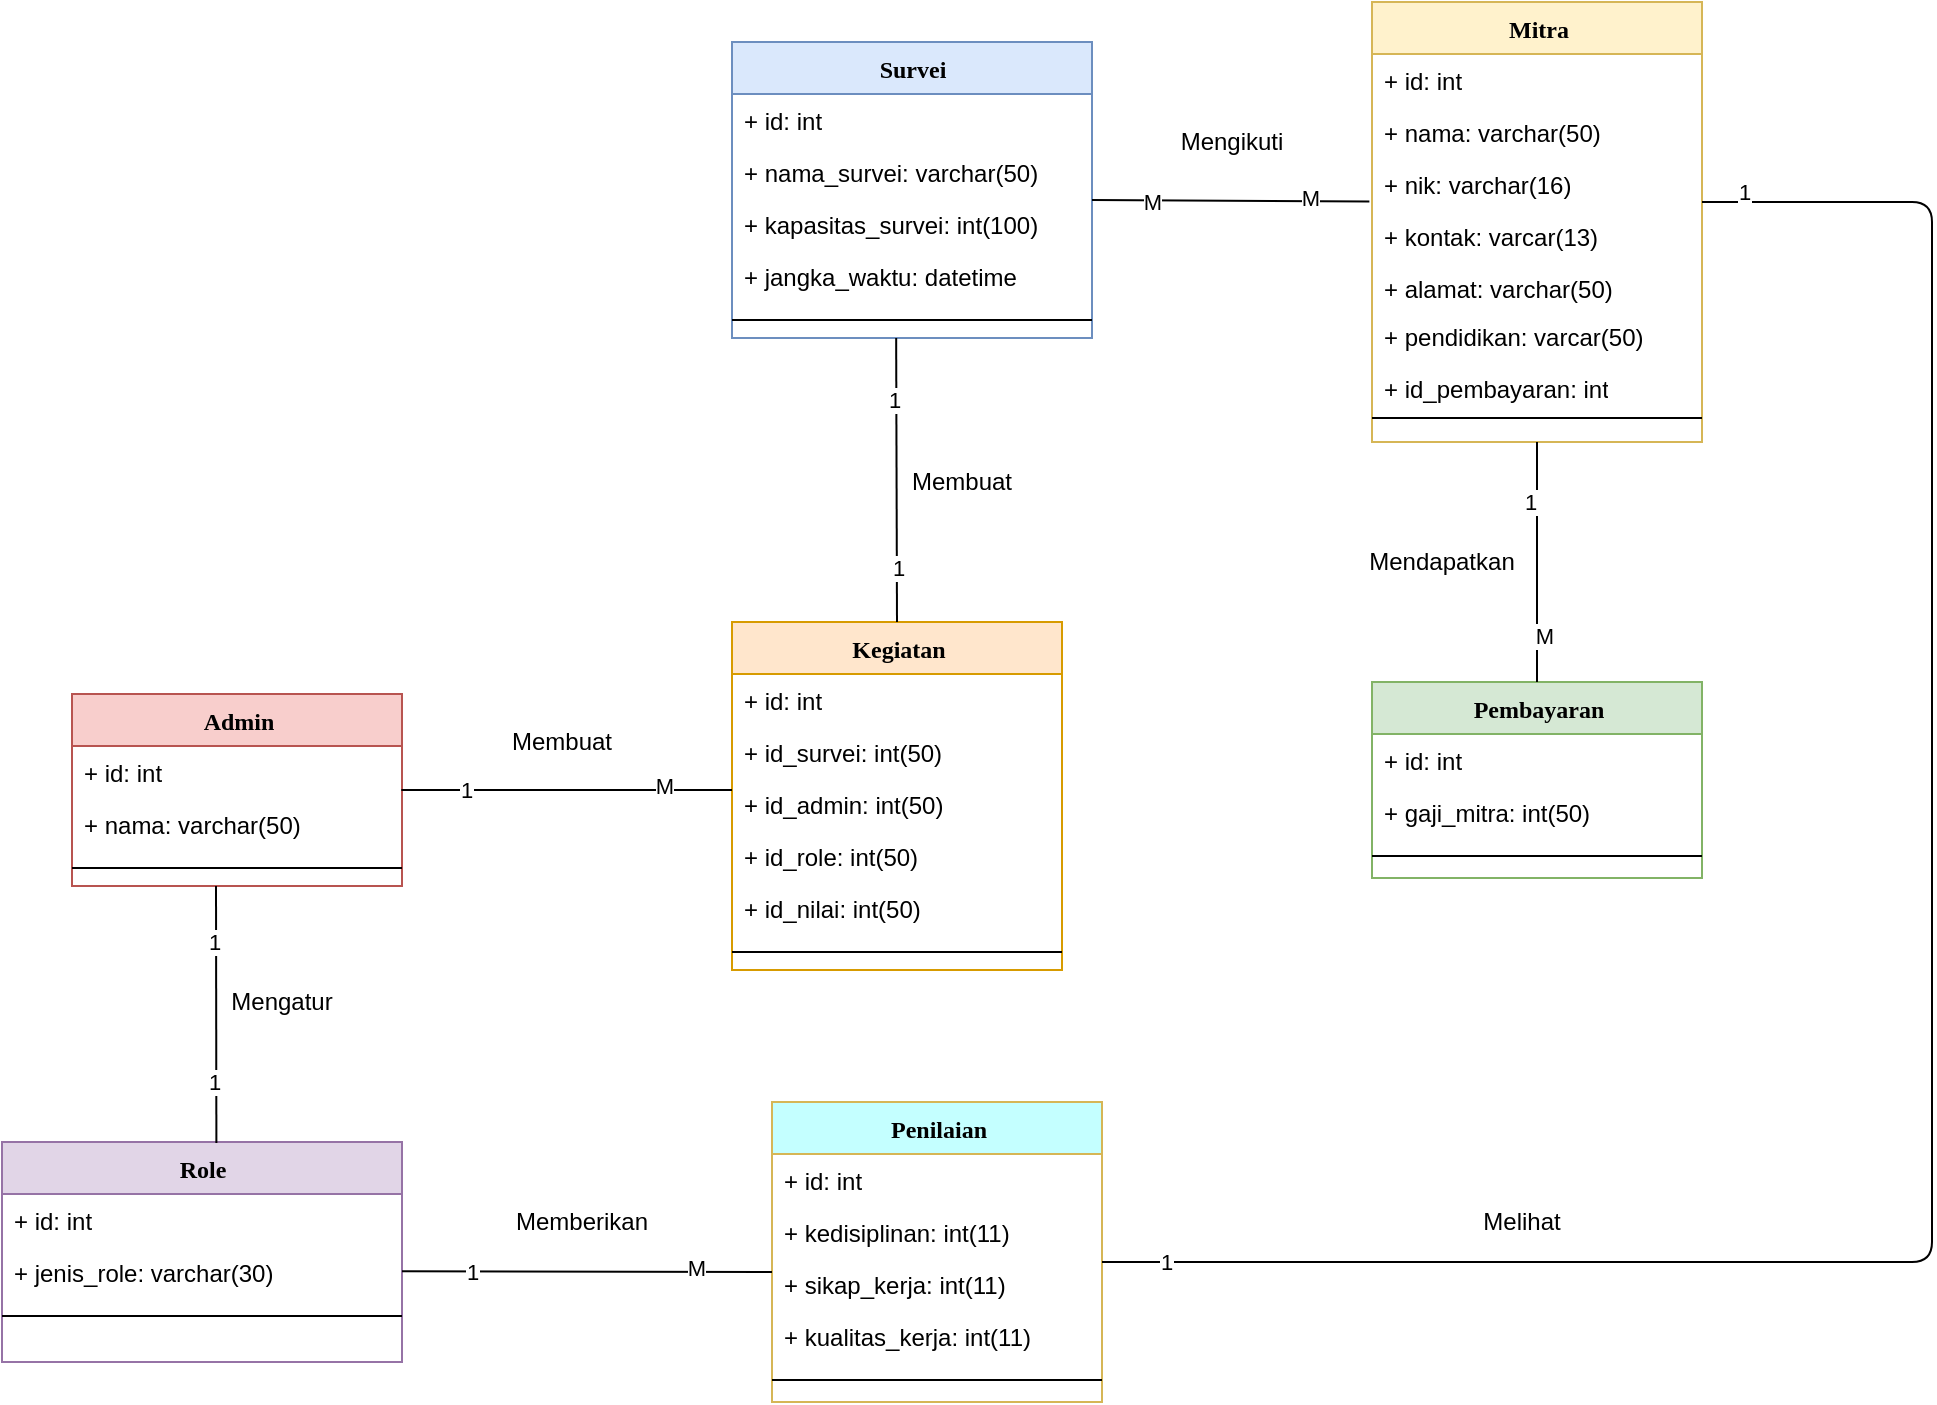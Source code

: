 <mxfile version="13.9.9" type="device"><diagram id="Ci9k-K8sTOGWKZBVndaC" name="Class Diagram"><mxGraphModel dx="1618" dy="1622" grid="1" gridSize="10" guides="1" tooltips="1" connect="1" arrows="1" fold="1" page="1" pageScale="1" pageWidth="850" pageHeight="1100" math="0" shadow="0"><root><mxCell id="0"/><mxCell id="1" parent="0"/><mxCell id="MZFdE5ozwcT3YdxxSrXp-1" value="Mitra" style="swimlane;html=1;fontStyle=1;align=center;verticalAlign=top;childLayout=stackLayout;horizontal=1;startSize=26;horizontalStack=0;resizeParent=1;resizeLast=0;collapsible=1;marginBottom=0;swimlaneFillColor=#ffffff;rounded=0;shadow=0;comic=0;labelBackgroundColor=none;strokeWidth=1;fillColor=#fff2cc;fontFamily=Verdana;fontSize=12;strokeColor=#d6b656;" vertex="1" parent="1"><mxGeometry x="680" y="-20" width="165" height="220" as="geometry"/></mxCell><mxCell id="MZFdE5ozwcT3YdxxSrXp-2" value="+ id: int" style="text;html=1;strokeColor=none;fillColor=none;align=left;verticalAlign=top;spacingLeft=4;spacingRight=4;whiteSpace=wrap;overflow=hidden;rotatable=0;points=[[0,0.5],[1,0.5]];portConstraint=eastwest;" vertex="1" parent="MZFdE5ozwcT3YdxxSrXp-1"><mxGeometry y="26" width="165" height="26" as="geometry"/></mxCell><mxCell id="MZFdE5ozwcT3YdxxSrXp-3" value="+ nama: varchar(50)" style="text;html=1;strokeColor=none;fillColor=none;align=left;verticalAlign=top;spacingLeft=4;spacingRight=4;whiteSpace=wrap;overflow=hidden;rotatable=0;points=[[0,0.5],[1,0.5]];portConstraint=eastwest;" vertex="1" parent="MZFdE5ozwcT3YdxxSrXp-1"><mxGeometry y="52" width="165" height="26" as="geometry"/></mxCell><mxCell id="MZFdE5ozwcT3YdxxSrXp-4" value="+ nik: varchar(16)" style="text;html=1;strokeColor=none;fillColor=none;align=left;verticalAlign=top;spacingLeft=4;spacingRight=4;whiteSpace=wrap;overflow=hidden;rotatable=0;points=[[0,0.5],[1,0.5]];portConstraint=eastwest;" vertex="1" parent="MZFdE5ozwcT3YdxxSrXp-1"><mxGeometry y="78" width="165" height="26" as="geometry"/></mxCell><mxCell id="MZFdE5ozwcT3YdxxSrXp-5" value="+ kontak: varcar(13)" style="text;html=1;strokeColor=none;fillColor=none;align=left;verticalAlign=top;spacingLeft=4;spacingRight=4;whiteSpace=wrap;overflow=hidden;rotatable=0;points=[[0,0.5],[1,0.5]];portConstraint=eastwest;" vertex="1" parent="MZFdE5ozwcT3YdxxSrXp-1"><mxGeometry y="104" width="165" height="26" as="geometry"/></mxCell><mxCell id="MZFdE5ozwcT3YdxxSrXp-6" value="+ alamat: varchar(50)" style="text;html=1;strokeColor=none;fillColor=none;align=left;verticalAlign=top;spacingLeft=4;spacingRight=4;whiteSpace=wrap;overflow=hidden;rotatable=0;points=[[0,0.5],[1,0.5]];portConstraint=eastwest;" vertex="1" parent="MZFdE5ozwcT3YdxxSrXp-1"><mxGeometry y="130" width="165" height="24" as="geometry"/></mxCell><mxCell id="MZFdE5ozwcT3YdxxSrXp-7" value="+ pendidikan: varcar(50)&lt;br&gt;" style="text;html=1;strokeColor=none;fillColor=none;align=left;verticalAlign=top;spacingLeft=4;spacingRight=4;whiteSpace=wrap;overflow=hidden;rotatable=0;points=[[0,0.5],[1,0.5]];portConstraint=eastwest;" vertex="1" parent="MZFdE5ozwcT3YdxxSrXp-1"><mxGeometry y="154" width="165" height="26" as="geometry"/></mxCell><mxCell id="MZFdE5ozwcT3YdxxSrXp-8" value="+ id_pembayaran: int" style="text;html=1;strokeColor=none;fillColor=none;align=left;verticalAlign=top;spacingLeft=4;spacingRight=4;whiteSpace=wrap;overflow=hidden;rotatable=0;points=[[0,0.5],[1,0.5]];portConstraint=eastwest;" vertex="1" parent="MZFdE5ozwcT3YdxxSrXp-1"><mxGeometry y="180" width="165" height="26" as="geometry"/></mxCell><mxCell id="MZFdE5ozwcT3YdxxSrXp-9" value="" style="line;html=1;strokeWidth=1;fillColor=none;align=left;verticalAlign=middle;spacingTop=-1;spacingLeft=3;spacingRight=3;rotatable=0;labelPosition=right;points=[];portConstraint=eastwest;" vertex="1" parent="MZFdE5ozwcT3YdxxSrXp-1"><mxGeometry y="206" width="165" height="4" as="geometry"/></mxCell><mxCell id="MZFdE5ozwcT3YdxxSrXp-10" value="Survei" style="swimlane;html=1;fontStyle=1;align=center;verticalAlign=top;childLayout=stackLayout;horizontal=1;startSize=26;horizontalStack=0;resizeParent=1;resizeLast=0;collapsible=1;marginBottom=0;swimlaneFillColor=#ffffff;rounded=0;shadow=0;comic=0;labelBackgroundColor=none;strokeWidth=1;fontFamily=Verdana;fontSize=12;fillColor=#dae8fc;strokeColor=#6c8ebf;" vertex="1" parent="1"><mxGeometry x="360" width="180" height="148" as="geometry"/></mxCell><mxCell id="MZFdE5ozwcT3YdxxSrXp-11" value="+ id: int" style="text;html=1;strokeColor=none;fillColor=none;align=left;verticalAlign=top;spacingLeft=4;spacingRight=4;whiteSpace=wrap;overflow=hidden;rotatable=0;points=[[0,0.5],[1,0.5]];portConstraint=eastwest;" vertex="1" parent="MZFdE5ozwcT3YdxxSrXp-10"><mxGeometry y="26" width="180" height="26" as="geometry"/></mxCell><mxCell id="MZFdE5ozwcT3YdxxSrXp-12" value="+ nama_survei: varchar(50)" style="text;html=1;strokeColor=none;fillColor=none;align=left;verticalAlign=top;spacingLeft=4;spacingRight=4;whiteSpace=wrap;overflow=hidden;rotatable=0;points=[[0,0.5],[1,0.5]];portConstraint=eastwest;" vertex="1" parent="MZFdE5ozwcT3YdxxSrXp-10"><mxGeometry y="52" width="180" height="26" as="geometry"/></mxCell><mxCell id="MZFdE5ozwcT3YdxxSrXp-13" value="+ kapasitas_survei: int(100)" style="text;html=1;strokeColor=none;fillColor=none;align=left;verticalAlign=top;spacingLeft=4;spacingRight=4;whiteSpace=wrap;overflow=hidden;rotatable=0;points=[[0,0.5],[1,0.5]];portConstraint=eastwest;" vertex="1" parent="MZFdE5ozwcT3YdxxSrXp-10"><mxGeometry y="78" width="180" height="26" as="geometry"/></mxCell><mxCell id="MZFdE5ozwcT3YdxxSrXp-14" value="+ jangka_waktu: datetime" style="text;html=1;strokeColor=none;fillColor=none;align=left;verticalAlign=top;spacingLeft=4;spacingRight=4;whiteSpace=wrap;overflow=hidden;rotatable=0;points=[[0,0.5],[1,0.5]];portConstraint=eastwest;" vertex="1" parent="MZFdE5ozwcT3YdxxSrXp-10"><mxGeometry y="104" width="180" height="26" as="geometry"/></mxCell><mxCell id="MZFdE5ozwcT3YdxxSrXp-15" value="" style="line;html=1;strokeWidth=1;fillColor=none;align=left;verticalAlign=middle;spacingTop=-1;spacingLeft=3;spacingRight=3;rotatable=0;labelPosition=right;points=[];portConstraint=eastwest;" vertex="1" parent="MZFdE5ozwcT3YdxxSrXp-10"><mxGeometry y="130" width="180" height="18" as="geometry"/></mxCell><mxCell id="MZFdE5ozwcT3YdxxSrXp-16" value="Pembayaran" style="swimlane;html=1;fontStyle=1;align=center;verticalAlign=top;childLayout=stackLayout;horizontal=1;startSize=26;horizontalStack=0;resizeParent=1;resizeLast=0;collapsible=1;marginBottom=0;swimlaneFillColor=#ffffff;rounded=0;shadow=0;comic=0;labelBackgroundColor=none;strokeWidth=1;fillColor=#d5e8d4;fontFamily=Verdana;fontSize=12;strokeColor=#82b366;" vertex="1" parent="1"><mxGeometry x="680" y="320" width="165" height="98" as="geometry"/></mxCell><mxCell id="MZFdE5ozwcT3YdxxSrXp-17" value="+ id: int" style="text;html=1;strokeColor=none;fillColor=none;align=left;verticalAlign=top;spacingLeft=4;spacingRight=4;whiteSpace=wrap;overflow=hidden;rotatable=0;points=[[0,0.5],[1,0.5]];portConstraint=eastwest;" vertex="1" parent="MZFdE5ozwcT3YdxxSrXp-16"><mxGeometry y="26" width="165" height="26" as="geometry"/></mxCell><mxCell id="MZFdE5ozwcT3YdxxSrXp-18" value="+ gaji_mitra: int(50)" style="text;html=1;strokeColor=none;fillColor=none;align=left;verticalAlign=top;spacingLeft=4;spacingRight=4;whiteSpace=wrap;overflow=hidden;rotatable=0;points=[[0,0.5],[1,0.5]];portConstraint=eastwest;" vertex="1" parent="MZFdE5ozwcT3YdxxSrXp-16"><mxGeometry y="52" width="165" height="26" as="geometry"/></mxCell><mxCell id="MZFdE5ozwcT3YdxxSrXp-19" value="" style="line;html=1;strokeWidth=1;fillColor=none;align=left;verticalAlign=middle;spacingTop=-1;spacingLeft=3;spacingRight=3;rotatable=0;labelPosition=right;points=[];portConstraint=eastwest;" vertex="1" parent="MZFdE5ozwcT3YdxxSrXp-16"><mxGeometry y="78" width="165" height="18" as="geometry"/></mxCell><mxCell id="MZFdE5ozwcT3YdxxSrXp-20" value="Role" style="swimlane;html=1;fontStyle=1;align=center;verticalAlign=top;childLayout=stackLayout;horizontal=1;startSize=26;horizontalStack=0;resizeParent=1;resizeLast=0;collapsible=1;marginBottom=0;swimlaneFillColor=#ffffff;rounded=0;shadow=0;comic=0;labelBackgroundColor=none;strokeWidth=1;fillColor=#e1d5e7;fontFamily=Verdana;fontSize=12;strokeColor=#9673a6;" vertex="1" parent="1"><mxGeometry x="-5" y="550" width="200" height="110" as="geometry"/></mxCell><mxCell id="MZFdE5ozwcT3YdxxSrXp-21" value="+ id: int" style="text;html=1;strokeColor=none;fillColor=none;align=left;verticalAlign=top;spacingLeft=4;spacingRight=4;whiteSpace=wrap;overflow=hidden;rotatable=0;points=[[0,0.5],[1,0.5]];portConstraint=eastwest;" vertex="1" parent="MZFdE5ozwcT3YdxxSrXp-20"><mxGeometry y="26" width="200" height="26" as="geometry"/></mxCell><mxCell id="MZFdE5ozwcT3YdxxSrXp-22" value="+ jenis_role: varchar(30)" style="text;html=1;strokeColor=none;fillColor=none;align=left;verticalAlign=top;spacingLeft=4;spacingRight=4;whiteSpace=wrap;overflow=hidden;rotatable=0;points=[[0,0.5],[1,0.5]];portConstraint=eastwest;" vertex="1" parent="MZFdE5ozwcT3YdxxSrXp-20"><mxGeometry y="52" width="200" height="26" as="geometry"/></mxCell><mxCell id="MZFdE5ozwcT3YdxxSrXp-23" value="" style="line;html=1;strokeWidth=1;fillColor=none;align=left;verticalAlign=middle;spacingTop=-1;spacingLeft=3;spacingRight=3;rotatable=0;labelPosition=right;points=[];portConstraint=eastwest;" vertex="1" parent="MZFdE5ozwcT3YdxxSrXp-20"><mxGeometry y="78" width="200" height="18" as="geometry"/></mxCell><mxCell id="MZFdE5ozwcT3YdxxSrXp-24" value="Penilaian" style="swimlane;html=1;fontStyle=1;align=center;verticalAlign=top;childLayout=stackLayout;horizontal=1;startSize=26;horizontalStack=0;resizeParent=1;resizeLast=0;collapsible=1;marginBottom=0;swimlaneFillColor=#ffffff;rounded=0;shadow=0;comic=0;labelBackgroundColor=none;strokeWidth=1;fontFamily=Verdana;fontSize=12;strokeColor=#d6b656;fillColor=#C4FFFF;" vertex="1" parent="1"><mxGeometry x="380" y="530" width="165" height="150" as="geometry"/></mxCell><mxCell id="MZFdE5ozwcT3YdxxSrXp-25" value="+ id: int" style="text;html=1;strokeColor=none;fillColor=none;align=left;verticalAlign=top;spacingLeft=4;spacingRight=4;whiteSpace=wrap;overflow=hidden;rotatable=0;points=[[0,0.5],[1,0.5]];portConstraint=eastwest;" vertex="1" parent="MZFdE5ozwcT3YdxxSrXp-24"><mxGeometry y="26" width="165" height="26" as="geometry"/></mxCell><mxCell id="MZFdE5ozwcT3YdxxSrXp-26" value="+ kedisiplinan: int(11)" style="text;html=1;strokeColor=none;fillColor=none;align=left;verticalAlign=top;spacingLeft=4;spacingRight=4;whiteSpace=wrap;overflow=hidden;rotatable=0;points=[[0,0.5],[1,0.5]];portConstraint=eastwest;" vertex="1" parent="MZFdE5ozwcT3YdxxSrXp-24"><mxGeometry y="52" width="165" height="26" as="geometry"/></mxCell><mxCell id="MZFdE5ozwcT3YdxxSrXp-27" value="+ sikap_kerja: int(11)" style="text;html=1;strokeColor=none;fillColor=none;align=left;verticalAlign=top;spacingLeft=4;spacingRight=4;whiteSpace=wrap;overflow=hidden;rotatable=0;points=[[0,0.5],[1,0.5]];portConstraint=eastwest;" vertex="1" parent="MZFdE5ozwcT3YdxxSrXp-24"><mxGeometry y="78" width="165" height="26" as="geometry"/></mxCell><mxCell id="MZFdE5ozwcT3YdxxSrXp-28" value="+ kualitas_kerja: int(11)" style="text;html=1;strokeColor=none;fillColor=none;align=left;verticalAlign=top;spacingLeft=4;spacingRight=4;whiteSpace=wrap;overflow=hidden;rotatable=0;points=[[0,0.5],[1,0.5]];portConstraint=eastwest;" vertex="1" parent="MZFdE5ozwcT3YdxxSrXp-24"><mxGeometry y="104" width="165" height="26" as="geometry"/></mxCell><mxCell id="MZFdE5ozwcT3YdxxSrXp-29" value="" style="line;html=1;strokeWidth=1;fillColor=none;align=left;verticalAlign=middle;spacingTop=-1;spacingLeft=3;spacingRight=3;rotatable=0;labelPosition=right;points=[];portConstraint=eastwest;" vertex="1" parent="MZFdE5ozwcT3YdxxSrXp-24"><mxGeometry y="130" width="165" height="18" as="geometry"/></mxCell><mxCell id="MZFdE5ozwcT3YdxxSrXp-30" value="Admin" style="swimlane;html=1;fontStyle=1;align=center;verticalAlign=top;childLayout=stackLayout;horizontal=1;startSize=26;horizontalStack=0;resizeParent=1;resizeLast=0;collapsible=1;marginBottom=0;swimlaneFillColor=#ffffff;rounded=0;shadow=0;comic=0;labelBackgroundColor=none;strokeWidth=1;fillColor=#f8cecc;fontFamily=Verdana;fontSize=12;strokeColor=#b85450;" vertex="1" parent="1"><mxGeometry x="30" y="326" width="165" height="96" as="geometry"/></mxCell><mxCell id="MZFdE5ozwcT3YdxxSrXp-31" value="+ id: int" style="text;html=1;strokeColor=none;fillColor=none;align=left;verticalAlign=top;spacingLeft=4;spacingRight=4;whiteSpace=wrap;overflow=hidden;rotatable=0;points=[[0,0.5],[1,0.5]];portConstraint=eastwest;" vertex="1" parent="MZFdE5ozwcT3YdxxSrXp-30"><mxGeometry y="26" width="165" height="26" as="geometry"/></mxCell><mxCell id="MZFdE5ozwcT3YdxxSrXp-32" value="+ nama: varchar(50)" style="text;html=1;strokeColor=none;fillColor=none;align=left;verticalAlign=top;spacingLeft=4;spacingRight=4;whiteSpace=wrap;overflow=hidden;rotatable=0;points=[[0,0.5],[1,0.5]];portConstraint=eastwest;" vertex="1" parent="MZFdE5ozwcT3YdxxSrXp-30"><mxGeometry y="52" width="165" height="26" as="geometry"/></mxCell><mxCell id="MZFdE5ozwcT3YdxxSrXp-33" value="" style="line;html=1;strokeWidth=1;fillColor=none;align=left;verticalAlign=middle;spacingTop=-1;spacingLeft=3;spacingRight=3;rotatable=0;labelPosition=right;points=[];portConstraint=eastwest;" vertex="1" parent="MZFdE5ozwcT3YdxxSrXp-30"><mxGeometry y="78" width="165" height="18" as="geometry"/></mxCell><mxCell id="MZFdE5ozwcT3YdxxSrXp-34" value="Kegiatan" style="swimlane;html=1;fontStyle=1;align=center;verticalAlign=top;childLayout=stackLayout;horizontal=1;startSize=26;horizontalStack=0;resizeParent=1;resizeLast=0;collapsible=1;marginBottom=0;swimlaneFillColor=#ffffff;rounded=0;shadow=0;comic=0;labelBackgroundColor=none;strokeWidth=1;fontFamily=Verdana;fontSize=12;strokeColor=#d79b00;fillColor=#ffe6cc;" vertex="1" parent="1"><mxGeometry x="360" y="290" width="165" height="174" as="geometry"/></mxCell><mxCell id="MZFdE5ozwcT3YdxxSrXp-35" value="+ id: int" style="text;html=1;strokeColor=none;fillColor=none;align=left;verticalAlign=top;spacingLeft=4;spacingRight=4;whiteSpace=wrap;overflow=hidden;rotatable=0;points=[[0,0.5],[1,0.5]];portConstraint=eastwest;" vertex="1" parent="MZFdE5ozwcT3YdxxSrXp-34"><mxGeometry y="26" width="165" height="26" as="geometry"/></mxCell><mxCell id="MZFdE5ozwcT3YdxxSrXp-36" value="+ id_survei: int(50)" style="text;html=1;strokeColor=none;fillColor=none;align=left;verticalAlign=top;spacingLeft=4;spacingRight=4;whiteSpace=wrap;overflow=hidden;rotatable=0;points=[[0,0.5],[1,0.5]];portConstraint=eastwest;" vertex="1" parent="MZFdE5ozwcT3YdxxSrXp-34"><mxGeometry y="52" width="165" height="26" as="geometry"/></mxCell><mxCell id="MZFdE5ozwcT3YdxxSrXp-37" value="+ id_admin: int(50)" style="text;html=1;strokeColor=none;fillColor=none;align=left;verticalAlign=top;spacingLeft=4;spacingRight=4;whiteSpace=wrap;overflow=hidden;rotatable=0;points=[[0,0.5],[1,0.5]];portConstraint=eastwest;" vertex="1" parent="MZFdE5ozwcT3YdxxSrXp-34"><mxGeometry y="78" width="165" height="26" as="geometry"/></mxCell><mxCell id="MZFdE5ozwcT3YdxxSrXp-38" value="+ id_role: int(50)" style="text;html=1;strokeColor=none;fillColor=none;align=left;verticalAlign=top;spacingLeft=4;spacingRight=4;whiteSpace=wrap;overflow=hidden;rotatable=0;points=[[0,0.5],[1,0.5]];portConstraint=eastwest;" vertex="1" parent="MZFdE5ozwcT3YdxxSrXp-34"><mxGeometry y="104" width="165" height="26" as="geometry"/></mxCell><mxCell id="MZFdE5ozwcT3YdxxSrXp-39" value="+ id_nilai: int(50)" style="text;html=1;strokeColor=none;fillColor=none;align=left;verticalAlign=top;spacingLeft=4;spacingRight=4;whiteSpace=wrap;overflow=hidden;rotatable=0;points=[[0,0.5],[1,0.5]];portConstraint=eastwest;" vertex="1" parent="MZFdE5ozwcT3YdxxSrXp-34"><mxGeometry y="130" width="165" height="26" as="geometry"/></mxCell><mxCell id="MZFdE5ozwcT3YdxxSrXp-40" value="" style="line;html=1;strokeWidth=1;fillColor=none;align=left;verticalAlign=middle;spacingTop=-1;spacingLeft=3;spacingRight=3;rotatable=0;labelPosition=right;points=[];portConstraint=eastwest;" vertex="1" parent="MZFdE5ozwcT3YdxxSrXp-34"><mxGeometry y="156" width="165" height="18" as="geometry"/></mxCell><mxCell id="MZFdE5ozwcT3YdxxSrXp-41" value="" style="endArrow=none;html=1;entryX=0.998;entryY=0.846;entryDx=0;entryDy=0;entryPerimeter=0;exitX=0;exitY=0.231;exitDx=0;exitDy=0;exitPerimeter=0;" edge="1" parent="1" source="MZFdE5ozwcT3YdxxSrXp-37" target="MZFdE5ozwcT3YdxxSrXp-31"><mxGeometry width="50" height="50" relative="1" as="geometry"><mxPoint x="340" y="310" as="sourcePoint"/><mxPoint x="390" y="260" as="targetPoint"/></mxGeometry></mxCell><mxCell id="MZFdE5ozwcT3YdxxSrXp-42" value="1" style="edgeLabel;html=1;align=center;verticalAlign=middle;resizable=0;points=[];" vertex="1" connectable="0" parent="MZFdE5ozwcT3YdxxSrXp-41"><mxGeometry x="0.802" y="1" relative="1" as="geometry"><mxPoint x="16" y="-1" as="offset"/></mxGeometry></mxCell><mxCell id="MZFdE5ozwcT3YdxxSrXp-43" value="M" style="edgeLabel;html=1;align=center;verticalAlign=middle;resizable=0;points=[];" vertex="1" connectable="0" parent="MZFdE5ozwcT3YdxxSrXp-41"><mxGeometry x="-0.641" y="-2" relative="1" as="geometry"><mxPoint x="-5" as="offset"/></mxGeometry></mxCell><mxCell id="MZFdE5ozwcT3YdxxSrXp-44" value="Membuat" style="text;html=1;strokeColor=none;fillColor=none;align=center;verticalAlign=middle;whiteSpace=wrap;rounded=0;" vertex="1" parent="1"><mxGeometry x="250" y="340" width="50" height="20" as="geometry"/></mxCell><mxCell id="MZFdE5ozwcT3YdxxSrXp-45" value="" style="endArrow=none;html=1;exitX=-0.008;exitY=0.838;exitDx=0;exitDy=0;exitPerimeter=0;" edge="1" parent="1" source="MZFdE5ozwcT3YdxxSrXp-4"><mxGeometry width="50" height="50" relative="1" as="geometry"><mxPoint x="680" y="80" as="sourcePoint"/><mxPoint x="540" y="79.0" as="targetPoint"/></mxGeometry></mxCell><mxCell id="MZFdE5ozwcT3YdxxSrXp-46" value="M" style="edgeLabel;html=1;align=center;verticalAlign=middle;resizable=0;points=[];" vertex="1" connectable="0" parent="MZFdE5ozwcT3YdxxSrXp-45"><mxGeometry x="-0.641" y="-2" relative="1" as="geometry"><mxPoint x="-5" as="offset"/></mxGeometry></mxCell><mxCell id="MZFdE5ozwcT3YdxxSrXp-47" value="M" style="edgeLabel;html=1;align=center;verticalAlign=middle;resizable=0;points=[];" vertex="1" connectable="0" parent="MZFdE5ozwcT3YdxxSrXp-45"><mxGeometry x="0.565" y="1" relative="1" as="geometry"><mxPoint as="offset"/></mxGeometry></mxCell><mxCell id="MZFdE5ozwcT3YdxxSrXp-48" value="Mengikuti" style="text;html=1;strokeColor=none;fillColor=none;align=center;verticalAlign=middle;whiteSpace=wrap;rounded=0;" vertex="1" parent="1"><mxGeometry x="590" y="40" width="40" height="20" as="geometry"/></mxCell><mxCell id="MZFdE5ozwcT3YdxxSrXp-49" value="" style="endArrow=none;html=1;entryX=0.5;entryY=1;entryDx=0;entryDy=0;exitX=0.5;exitY=0;exitDx=0;exitDy=0;" edge="1" parent="1" source="MZFdE5ozwcT3YdxxSrXp-16" target="MZFdE5ozwcT3YdxxSrXp-1"><mxGeometry width="50" height="50" relative="1" as="geometry"><mxPoint x="678" y="381" as="sourcePoint"/><mxPoint x="770" y="200" as="targetPoint"/></mxGeometry></mxCell><mxCell id="MZFdE5ozwcT3YdxxSrXp-50" value="M" style="edgeLabel;html=1;align=center;verticalAlign=middle;resizable=0;points=[];" vertex="1" connectable="0" parent="MZFdE5ozwcT3YdxxSrXp-49"><mxGeometry x="-0.61" y="-3" relative="1" as="geometry"><mxPoint as="offset"/></mxGeometry></mxCell><mxCell id="MZFdE5ozwcT3YdxxSrXp-51" value="1" style="edgeLabel;html=1;align=center;verticalAlign=middle;resizable=0;points=[];" vertex="1" connectable="0" parent="MZFdE5ozwcT3YdxxSrXp-49"><mxGeometry x="0.502" y="4" relative="1" as="geometry"><mxPoint as="offset"/></mxGeometry></mxCell><mxCell id="MZFdE5ozwcT3YdxxSrXp-52" value="Mendapatkan" style="text;html=1;strokeColor=none;fillColor=none;align=center;verticalAlign=middle;whiteSpace=wrap;rounded=0;" vertex="1" parent="1"><mxGeometry x="690" y="250" width="50" height="20" as="geometry"/></mxCell><mxCell id="MZFdE5ozwcT3YdxxSrXp-53" value="" style="endArrow=none;html=1;entryX=0.998;entryY=0.846;entryDx=0;entryDy=0;entryPerimeter=0;" edge="1" parent="1"><mxGeometry width="50" height="50" relative="1" as="geometry"><mxPoint x="380" y="615" as="sourcePoint"/><mxPoint x="195" y="614.586" as="targetPoint"/></mxGeometry></mxCell><mxCell id="MZFdE5ozwcT3YdxxSrXp-54" value="M" style="edgeLabel;html=1;align=center;verticalAlign=middle;resizable=0;points=[];" vertex="1" connectable="0" parent="MZFdE5ozwcT3YdxxSrXp-53"><mxGeometry x="-0.641" y="-2" relative="1" as="geometry"><mxPoint x="-5" as="offset"/></mxGeometry></mxCell><mxCell id="MZFdE5ozwcT3YdxxSrXp-55" value="1" style="edgeLabel;html=1;align=center;verticalAlign=middle;resizable=0;points=[];" vertex="1" connectable="0" parent="MZFdE5ozwcT3YdxxSrXp-53"><mxGeometry x="0.625" relative="1" as="geometry"><mxPoint as="offset"/></mxGeometry></mxCell><mxCell id="MZFdE5ozwcT3YdxxSrXp-56" value="Memberikan" style="text;html=1;strokeColor=none;fillColor=none;align=center;verticalAlign=middle;whiteSpace=wrap;rounded=0;" vertex="1" parent="1"><mxGeometry x="260" y="580" width="50" height="20" as="geometry"/></mxCell><mxCell id="MZFdE5ozwcT3YdxxSrXp-57" value="" style="endArrow=none;html=1;entryX=0.5;entryY=1;entryDx=0;entryDy=0;exitX=0.5;exitY=0;exitDx=0;exitDy=0;" edge="1" parent="1" source="MZFdE5ozwcT3YdxxSrXp-34"><mxGeometry width="50" height="50" relative="1" as="geometry"><mxPoint x="442.08" y="264" as="sourcePoint"/><mxPoint x="442.08" y="148.0" as="targetPoint"/></mxGeometry></mxCell><mxCell id="MZFdE5ozwcT3YdxxSrXp-58" value="1" style="edgeLabel;html=1;align=center;verticalAlign=middle;resizable=0;points=[];" vertex="1" connectable="0" parent="MZFdE5ozwcT3YdxxSrXp-57"><mxGeometry x="0.565" y="1" relative="1" as="geometry"><mxPoint as="offset"/></mxGeometry></mxCell><mxCell id="MZFdE5ozwcT3YdxxSrXp-59" value="1" style="edgeLabel;html=1;align=center;verticalAlign=middle;resizable=0;points=[];" vertex="1" connectable="0" parent="MZFdE5ozwcT3YdxxSrXp-57"><mxGeometry x="-0.615" relative="1" as="geometry"><mxPoint as="offset"/></mxGeometry></mxCell><mxCell id="MZFdE5ozwcT3YdxxSrXp-60" value="Membuat" style="text;html=1;strokeColor=none;fillColor=none;align=center;verticalAlign=middle;whiteSpace=wrap;rounded=0;" vertex="1" parent="1"><mxGeometry x="450" y="210" width="50" height="20" as="geometry"/></mxCell><mxCell id="MZFdE5ozwcT3YdxxSrXp-61" value="" style="endArrow=none;html=1;entryX=0.998;entryY=0.846;entryDx=0;entryDy=0;entryPerimeter=0;exitX=1;exitY=-0.154;exitDx=0;exitDy=0;exitPerimeter=0;" edge="1" parent="1" source="MZFdE5ozwcT3YdxxSrXp-5"><mxGeometry width="50" height="50" relative="1" as="geometry"><mxPoint x="940" y="60" as="sourcePoint"/><mxPoint x="545" y="609.996" as="targetPoint"/><Array as="points"><mxPoint x="960" y="80"/><mxPoint x="960" y="330"/><mxPoint x="960" y="610"/></Array></mxGeometry></mxCell><mxCell id="MZFdE5ozwcT3YdxxSrXp-62" value="1" style="edgeLabel;html=1;align=center;verticalAlign=middle;resizable=0;points=[];" vertex="1" connectable="0" parent="MZFdE5ozwcT3YdxxSrXp-61"><mxGeometry x="-0.96" y="5" relative="1" as="geometry"><mxPoint as="offset"/></mxGeometry></mxCell><mxCell id="MZFdE5ozwcT3YdxxSrXp-63" value="1" style="edgeLabel;html=1;align=center;verticalAlign=middle;resizable=0;points=[];" vertex="1" connectable="0" parent="MZFdE5ozwcT3YdxxSrXp-61"><mxGeometry x="0.94" relative="1" as="geometry"><mxPoint as="offset"/></mxGeometry></mxCell><mxCell id="MZFdE5ozwcT3YdxxSrXp-64" value="Melihat" style="text;html=1;strokeColor=none;fillColor=none;align=center;verticalAlign=middle;whiteSpace=wrap;rounded=0;" vertex="1" parent="1"><mxGeometry x="730" y="580" width="50" height="20" as="geometry"/></mxCell><mxCell id="MZFdE5ozwcT3YdxxSrXp-65" value="" style="endArrow=none;html=1;exitX=0.536;exitY=0.005;exitDx=0;exitDy=0;exitPerimeter=0;" edge="1" parent="1" source="MZFdE5ozwcT3YdxxSrXp-20"><mxGeometry width="50" height="50" relative="1" as="geometry"><mxPoint x="300" y="464.006" as="sourcePoint"/><mxPoint x="102" y="422" as="targetPoint"/></mxGeometry></mxCell><mxCell id="MZFdE5ozwcT3YdxxSrXp-66" value="1" style="edgeLabel;html=1;align=center;verticalAlign=middle;resizable=0;points=[];" vertex="1" connectable="0" parent="MZFdE5ozwcT3YdxxSrXp-65"><mxGeometry x="0.764" y="1" relative="1" as="geometry"><mxPoint y="12.59" as="offset"/></mxGeometry></mxCell><mxCell id="MZFdE5ozwcT3YdxxSrXp-67" value="1" style="edgeLabel;html=1;align=center;verticalAlign=middle;resizable=0;points=[];" vertex="1" connectable="0" parent="MZFdE5ozwcT3YdxxSrXp-65"><mxGeometry x="-0.514" y="1" relative="1" as="geometry"><mxPoint as="offset"/></mxGeometry></mxCell><mxCell id="MZFdE5ozwcT3YdxxSrXp-68" value="Mengatur" style="text;html=1;strokeColor=none;fillColor=none;align=center;verticalAlign=middle;whiteSpace=wrap;rounded=0;" vertex="1" parent="1"><mxGeometry x="110" y="470" width="50" height="20" as="geometry"/></mxCell></root></mxGraphModel></diagram></mxfile>